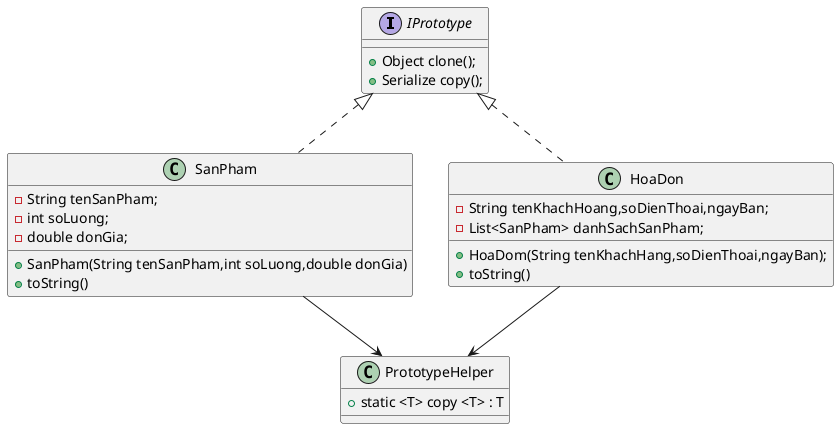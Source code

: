 @startuml
'https://plantuml.com/class-diagram

interface IPrototype{
    + Object clone();
    + Serialize copy();
}

class SanPham{
    - String tenSanPham;
    - int soLuong;
    - double donGia;
    + SanPham(String tenSanPham,int soLuong,double donGia)
    + toString()
}

class HoaDon {
    - String tenKhachHoang,soDienThoai,ngayBan;
    - List<SanPham> danhSachSanPham;
    + HoaDom(String tenKhachHang,soDienThoai,ngayBan);
    + toString()
}

class PrototypeHelper {
    + static <T> copy <T> : T
}

IPrototype <|.. SanPham
IPrototype <|.. HoaDon
SanPham --> PrototypeHelper
HoaDon --> PrototypeHelper

@enduml